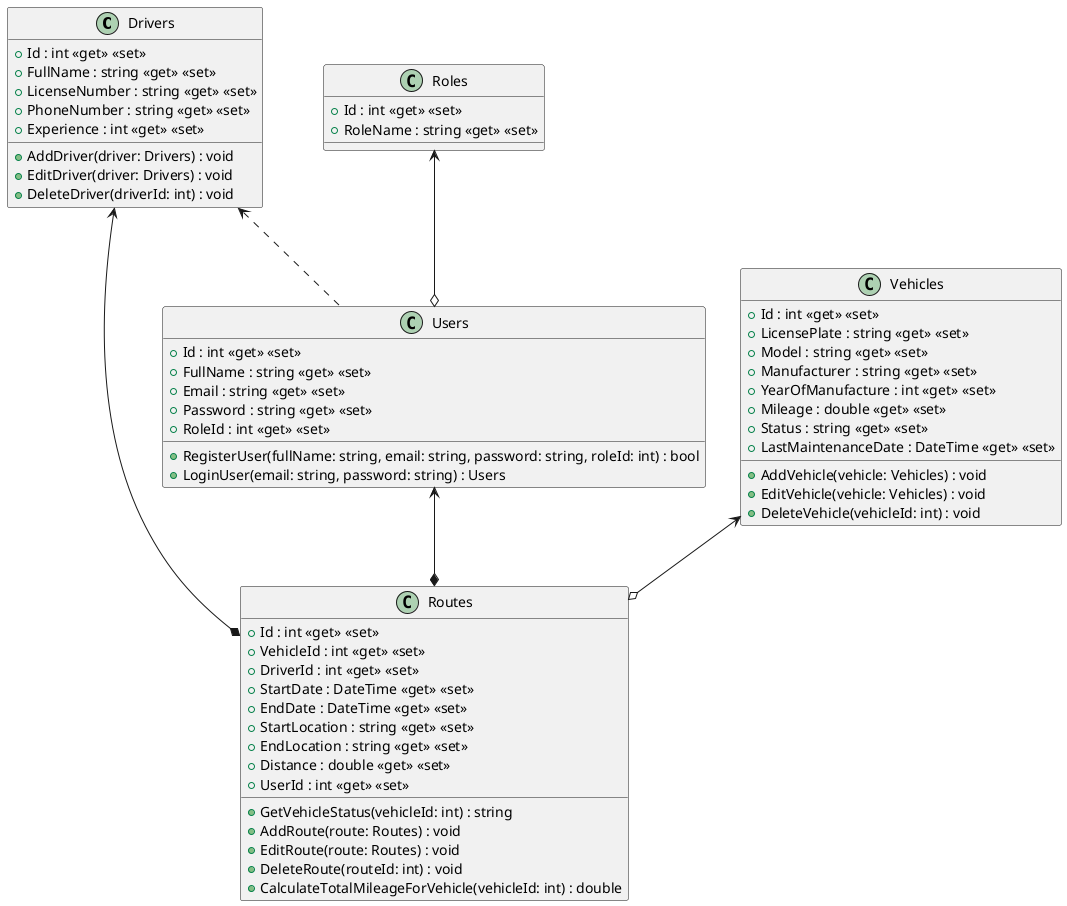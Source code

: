 @startuml

Drivers <--* Routes
Drivers <.. Users
class Drivers {
    + Id : int <<get>> <<set>>
    + FullName : string <<get>> <<set>>
    + LicenseNumber : string <<get>> <<set>>
    + PhoneNumber : string <<get>> <<set>>
    + Experience : int <<get>> <<set>>

    + AddDriver(driver: Drivers) : void
    + EditDriver(driver: Drivers) : void
    + DeleteDriver(driverId: int) : void
}

class Routes {
    + Id : int <<get>> <<set>>
    + VehicleId : int <<get>> <<set>>
    + DriverId : int <<get>> <<set>>
    + StartDate : DateTime <<get>> <<set>>
    + EndDate : DateTime <<get>> <<set>>
    + StartLocation : string <<get>> <<set>>
    + EndLocation : string <<get>> <<set>>
    + Distance : double <<get>> <<set>>
    + UserId : int <<get>> <<set>>

    + GetVehicleStatus(vehicleId: int) : string
    + AddRoute(route: Routes) : void
    + EditRoute(route: Routes) : void
    + DeleteRoute(routeId: int) : void
    + CalculateTotalMileageForVehicle(vehicleId: int) : double
}

Users <--* Routes
class Users {
    + Id : int <<get>> <<set>>
    + FullName : string <<get>> <<set>>
    + Email : string <<get>> <<set>>
    + Password : string <<get>> <<set>>
    + RoleId : int <<get>> <<set>>

    + RegisterUser(fullName: string, email: string, password: string, roleId: int) : bool
    + LoginUser(email: string, password: string) : Users
}

Roles <--o Users
class Roles {
    + Id : int <<get>> <<set>>
    + RoleName : string <<get>> <<set>>
}

Vehicles <--o Routes
class Vehicles {
    + Id : int <<get>> <<set>>
    + LicensePlate : string <<get>> <<set>>
    + Model : string <<get>> <<set>>
    + Manufacturer : string <<get>> <<set>>
    + YearOfManufacture : int <<get>> <<set>>
    + Mileage : double <<get>> <<set>>
    + Status : string <<get>> <<set>>
    + LastMaintenanceDate : DateTime <<get>> <<set>>

    + AddVehicle(vehicle: Vehicles) : void
    + EditVehicle(vehicle: Vehicles) : void
    + DeleteVehicle(vehicleId: int) : void
}

@enduml
